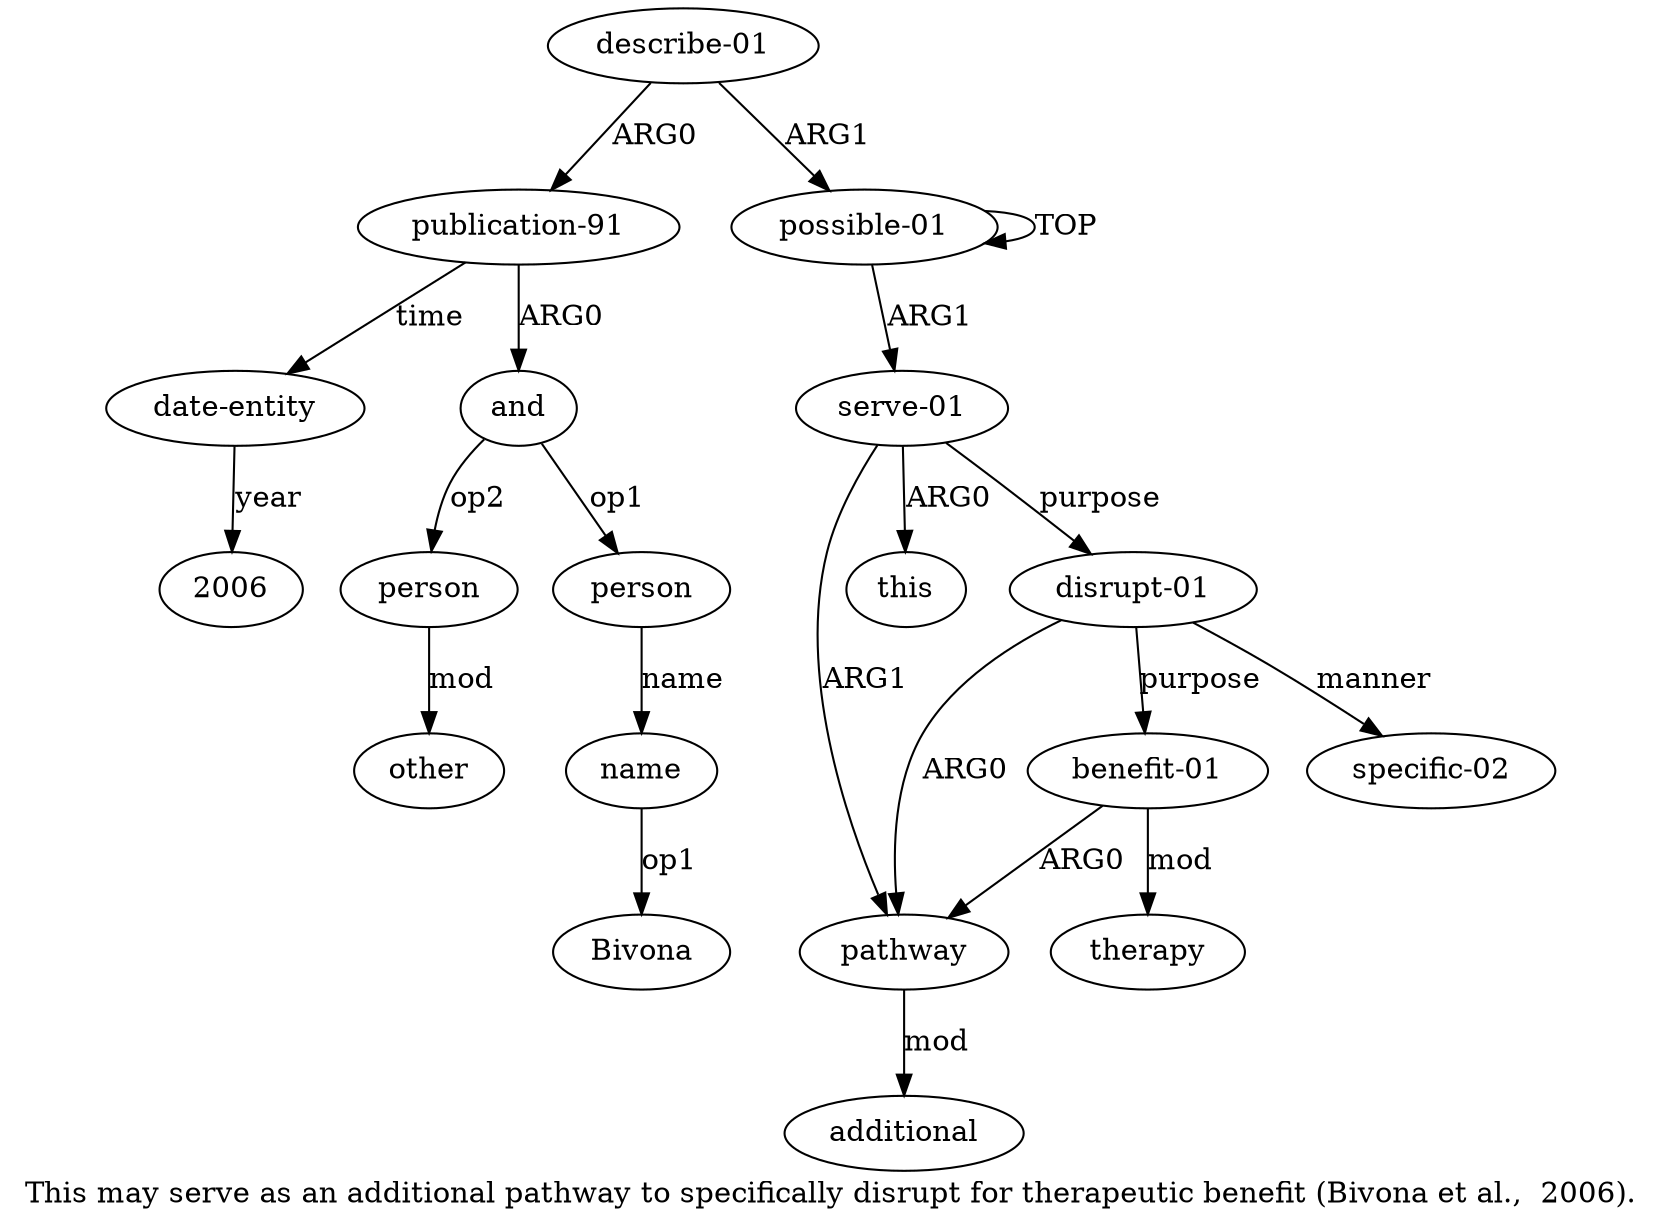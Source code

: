 digraph  {
	graph [label="This may serve as an additional pathway to specifically disrupt for therapeutic benefit (Bivona et al.,  2006)."];
	node [label="\N"];
	a15	 [color=black,
		gold_ind=15,
		gold_label=other,
		label=other,
		test_ind=15,
		test_label=other];
	a14	 [color=black,
		gold_ind=14,
		gold_label=person,
		label=person,
		test_ind=14,
		test_label=person];
	a14 -> a15 [key=0,
	color=black,
	gold_label=mod,
	label=mod,
	test_label=mod];
a16 [color=black,
	gold_ind=16,
	gold_label="date-entity",
	label="date-entity",
	test_ind=16,
	test_label="date-entity"];
"a16 2006" [color=black,
	gold_ind=-1,
	gold_label=2006,
	label=2006,
	test_ind=-1,
	test_label=2006];
a16 -> "a16 2006" [key=0,
color=black,
gold_label=year,
label=year,
test_label=year];
a11 [color=black,
gold_ind=11,
gold_label=and,
label=and,
test_ind=11,
test_label=and];
a11 -> a14 [key=0,
color=black,
gold_label=op2,
label=op2,
test_label=op2];
a12 [color=black,
gold_ind=12,
gold_label=person,
label=person,
test_ind=12,
test_label=person];
a11 -> a12 [key=0,
color=black,
gold_label=op1,
label=op1,
test_label=op1];
a10 [color=black,
gold_ind=10,
gold_label="publication-91",
label="publication-91",
test_ind=10,
test_label="publication-91"];
a10 -> a16 [key=0,
color=black,
gold_label=time,
label=time,
test_label=time];
a10 -> a11 [key=0,
color=black,
gold_label=ARG0,
label=ARG0,
test_label=ARG0];
a13 [color=black,
gold_ind=13,
gold_label=name,
label=name,
test_ind=13,
test_label=name];
"a13 Bivona" [color=black,
gold_ind=-1,
gold_label=Bivona,
label=Bivona,
test_ind=-1,
test_label=Bivona];
a13 -> "a13 Bivona" [key=0,
color=black,
gold_label=op1,
label=op1,
test_label=op1];
a12 -> a13 [key=0,
color=black,
gold_label=name,
label=name,
test_label=name];
a1 [color=black,
gold_ind=1,
gold_label="serve-01",
label="serve-01",
test_ind=1,
test_label="serve-01"];
a3 [color=black,
gold_ind=3,
gold_label=pathway,
label=pathway,
test_ind=3,
test_label=pathway];
a1 -> a3 [key=0,
color=black,
gold_label=ARG1,
label=ARG1,
test_label=ARG1];
a2 [color=black,
gold_ind=2,
gold_label=this,
label=this,
test_ind=2,
test_label=this];
a1 -> a2 [key=0,
color=black,
gold_label=ARG0,
label=ARG0,
test_label=ARG0];
a5 [color=black,
gold_ind=5,
gold_label="disrupt-01",
label="disrupt-01",
test_ind=5,
test_label="disrupt-01"];
a1 -> a5 [key=0,
color=black,
gold_label=purpose,
label=purpose,
test_label=purpose];
a0 [color=black,
gold_ind=0,
gold_label="possible-01",
label="possible-01",
test_ind=0,
test_label="possible-01"];
a0 -> a1 [key=0,
color=black,
gold_label=ARG1,
label=ARG1,
test_label=ARG1];
a0 -> a0 [key=0,
color=black,
gold_label=TOP,
label=TOP,
test_label=TOP];
a4 [color=black,
gold_ind=4,
gold_label=additional,
label=additional,
test_ind=4,
test_label=additional];
a3 -> a4 [key=0,
color=black,
gold_label=mod,
label=mod,
test_label=mod];
a5 -> a3 [key=0,
color=black,
gold_label=ARG0,
label=ARG0,
test_label=ARG0];
a7 [color=black,
gold_ind=7,
gold_label="benefit-01",
label="benefit-01",
test_ind=7,
test_label="benefit-01"];
a5 -> a7 [key=0,
color=black,
gold_label=purpose,
label=purpose,
test_label=purpose];
a6 [color=black,
gold_ind=6,
gold_label="specific-02",
label="specific-02",
test_ind=6,
test_label="specific-02"];
a5 -> a6 [key=0,
color=black,
gold_label=manner,
label=manner,
test_label=manner];
a7 -> a3 [key=0,
color=black,
gold_label=ARG0,
label=ARG0,
test_label=ARG0];
a8 [color=black,
gold_ind=8,
gold_label=therapy,
label=therapy,
test_ind=8,
test_label=therapy];
a7 -> a8 [key=0,
color=black,
gold_label=mod,
label=mod,
test_label=mod];
a9 [color=black,
gold_ind=9,
gold_label="describe-01",
label="describe-01",
test_ind=9,
test_label="describe-01"];
a9 -> a10 [key=0,
color=black,
gold_label=ARG0,
label=ARG0,
test_label=ARG0];
a9 -> a0 [key=0,
color=black,
gold_label=ARG1,
label=ARG1,
test_label=ARG1];
}
